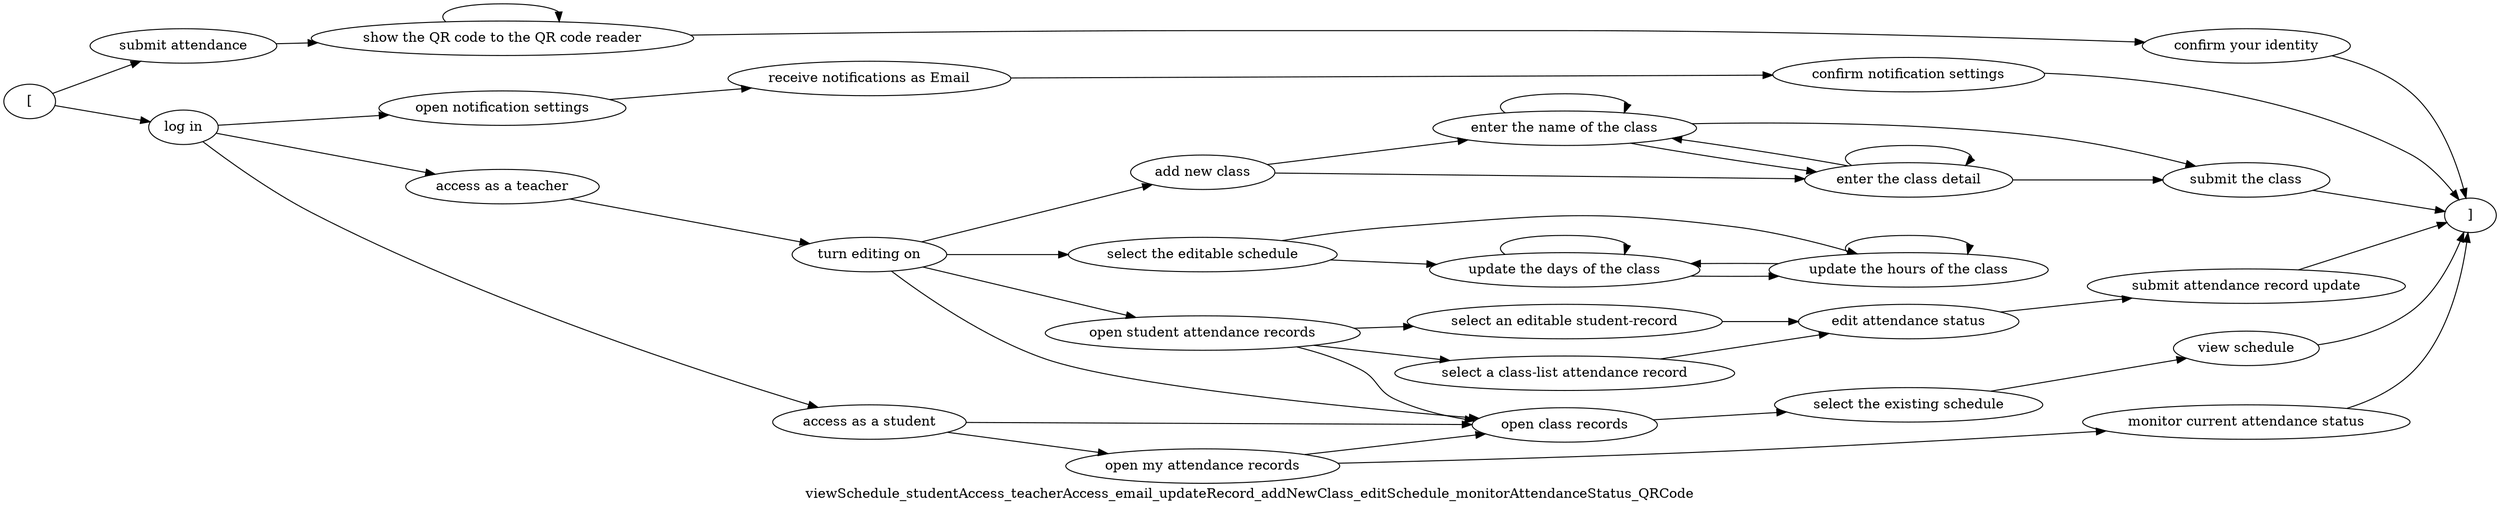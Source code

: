 digraph G {
rankdir = LR
label = "viewSchedule_studentAccess_teacherAccess_email_updateRecord_addNewClass_editSchedule_monitorAttendanceStatus_QRCode";
esg2379_vertex0 -> esg2379_vertex2;
esg2379_vertex3 -> esg2379_vertex1;
esg2379_vertex0 -> esg2379_vertex4;
esg2379_vertex4 -> esg2379_vertex5;
esg2379_vertex6 -> esg2379_vertex1;
esg2379_vertex8 -> esg2379_vertex9;
esg2379_vertex9 -> esg2379_vertex1;
esg2379_vertex7 -> esg2379_vertex8;
esg2379_vertex10 -> esg2379_vertex11;
esg2379_vertex4 -> esg2379_vertex10;
esg2379_vertex10 -> esg2379_vertex7;
esg2379_vertex11 -> esg2379_vertex7;
esg2379_vertex4 -> esg2379_vertex12;
esg2379_vertex12 -> esg2379_vertex13;
esg2379_vertex13 -> esg2379_vertex14;
esg2379_vertex13 -> esg2379_vertex7;
esg2379_vertex14 -> esg2379_vertex7;
esg2379_vertex5 -> esg2379_vertex15;
esg2379_vertex15 -> esg2379_vertex6;
esg2379_vertex14 -> esg2379_vertex16;
esg2379_vertex14 -> esg2379_vertex17;
esg2379_vertex18 -> esg2379_vertex1;
esg2379_vertex16 -> esg2379_vertex19;
esg2379_vertex17 -> esg2379_vertex19;
esg2379_vertex19 -> esg2379_vertex18;
esg2379_vertex20 -> esg2379_vertex21;
esg2379_vertex21 -> esg2379_vertex22;
esg2379_vertex20 -> esg2379_vertex22;
esg2379_vertex22 -> esg2379_vertex21;
esg2379_vertex22 -> esg2379_vertex23;
esg2379_vertex21 -> esg2379_vertex23;
esg2379_vertex21 -> esg2379_vertex21;
esg2379_vertex22 -> esg2379_vertex22;
esg2379_vertex13 -> esg2379_vertex20;
esg2379_vertex23 -> esg2379_vertex1;
esg2379_vertex24 -> esg2379_vertex25;
esg2379_vertex25 -> esg2379_vertex24;
esg2379_vertex24 -> esg2379_vertex24;
esg2379_vertex25 -> esg2379_vertex25;
esg2379_vertex13 -> esg2379_vertex26;
esg2379_vertex26 -> esg2379_vertex24;
esg2379_vertex26 -> esg2379_vertex25;
esg2379_vertex27 -> esg2379_vertex1;
esg2379_vertex11 -> esg2379_vertex27;
esg2379_vertex28 -> esg2379_vertex28;
esg2379_vertex2 -> esg2379_vertex28;
esg2379_vertex28 -> esg2379_vertex3;
esg2379_vertex0 [label = "["]
esg2379_vertex2 [label = "submit attendance"]
esg2379_vertex3 [label = "confirm your identity"]
esg2379_vertex1 [label = "]"]
esg2379_vertex4 [label = "log in"]
esg2379_vertex5 [label = "open notification settings"]
esg2379_vertex6 [label = "confirm notification settings"]
esg2379_vertex8 [label = "select the existing schedule"]
esg2379_vertex9 [label = "view schedule"]
esg2379_vertex7 [label = "open class records"]
esg2379_vertex10 [label = "access as a student"]
esg2379_vertex11 [label = "open my attendance records"]
esg2379_vertex12 [label = "access as a teacher"]
esg2379_vertex13 [label = "turn editing on"]
esg2379_vertex14 [label = "open student attendance records"]
esg2379_vertex15 [label = "receive notifications as Email"]
esg2379_vertex16 [label = "select a class-list attendance record"]
esg2379_vertex17 [label = "select an editable student-record"]
esg2379_vertex18 [label = "submit attendance record update"]
esg2379_vertex19 [label = "edit attendance status"]
esg2379_vertex20 [label = "add new class"]
esg2379_vertex21 [label = "enter the name of the class"]
esg2379_vertex22 [label = "enter the class detail"]
esg2379_vertex23 [label = "submit the class"]
esg2379_vertex24 [label = "update the days of the class"]
esg2379_vertex25 [label = "update the hours of the class"]
esg2379_vertex26 [label = "select the editable schedule"]
esg2379_vertex27 [label = "monitor current attendance status"]
esg2379_vertex28 [label = "show the QR code to the QR code reader"]
}
